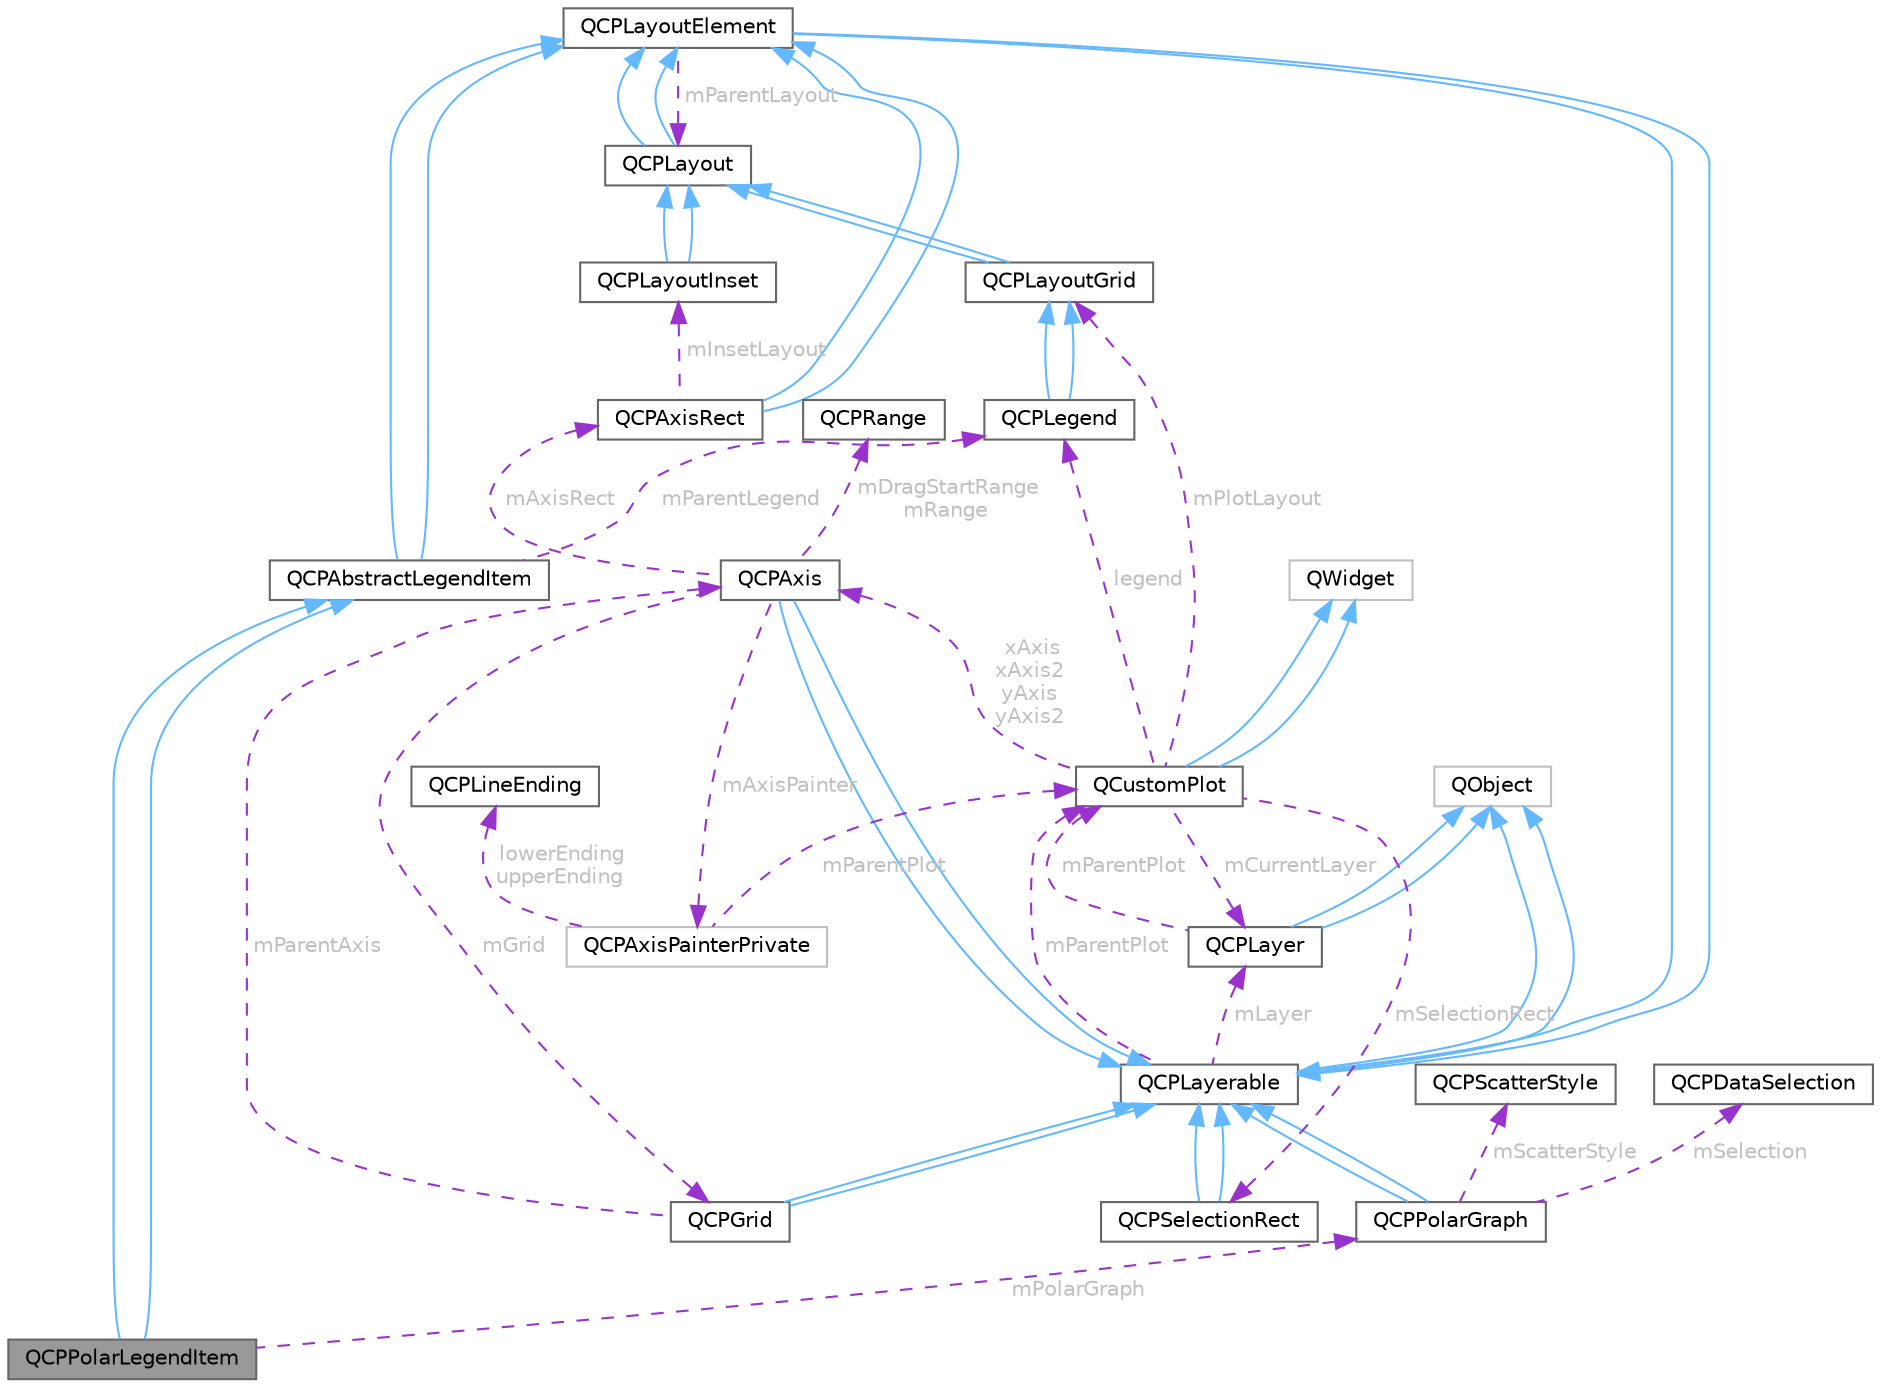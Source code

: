 digraph "QCPPolarLegendItem"
{
 // LATEX_PDF_SIZE
  bgcolor="transparent";
  edge [fontname=Helvetica,fontsize=10,labelfontname=Helvetica,labelfontsize=10];
  node [fontname=Helvetica,fontsize=10,shape=box,height=0.2,width=0.4];
  Node1 [id="Node000001",label="QCPPolarLegendItem",height=0.2,width=0.4,color="gray40", fillcolor="grey60", style="filled", fontcolor="black",tooltip="A legend item for polar plots."];
  Node2 -> Node1 [id="edge1_Node000001_Node000002",dir="back",color="steelblue1",style="solid",tooltip=" "];
  Node2 [id="Node000002",label="QCPAbstractLegendItem",height=0.2,width=0.4,color="gray40", fillcolor="white", style="filled",URL="$class_q_c_p_abstract_legend_item.html",tooltip="The abstract base class for all entries in a QCPLegend."];
  Node3 -> Node2 [id="edge2_Node000002_Node000003",dir="back",color="steelblue1",style="solid",tooltip=" "];
  Node3 [id="Node000003",label="QCPLayoutElement",height=0.2,width=0.4,color="gray40", fillcolor="white", style="filled",URL="$class_q_c_p_layout_element.html",tooltip="The abstract base class for all objects that form the layout system."];
  Node4 -> Node3 [id="edge3_Node000003_Node000004",dir="back",color="steelblue1",style="solid",tooltip=" "];
  Node4 [id="Node000004",label="QCPLayerable",height=0.2,width=0.4,color="gray40", fillcolor="white", style="filled",URL="$class_q_c_p_layerable.html",tooltip="Base class for all drawable objects."];
  Node5 -> Node4 [id="edge4_Node000004_Node000005",dir="back",color="steelblue1",style="solid",tooltip=" "];
  Node5 [id="Node000005",label="QObject",height=0.2,width=0.4,color="grey75", fillcolor="white", style="filled",tooltip=" "];
  Node5 -> Node4 [id="edge5_Node000004_Node000005",dir="back",color="steelblue1",style="solid",tooltip=" "];
  Node6 -> Node4 [id="edge6_Node000004_Node000006",dir="back",color="darkorchid3",style="dashed",tooltip=" ",label=" mParentPlot",fontcolor="grey" ];
  Node6 [id="Node000006",label="QCustomPlot",height=0.2,width=0.4,color="gray40", fillcolor="white", style="filled",URL="$class_q_custom_plot.html",tooltip="The central class of the library. This is the QWidget which displays the plot and interacts with the ..."];
  Node7 -> Node6 [id="edge7_Node000006_Node000007",dir="back",color="steelblue1",style="solid",tooltip=" "];
  Node7 [id="Node000007",label="QWidget",height=0.2,width=0.4,color="grey75", fillcolor="white", style="filled",tooltip=" "];
  Node7 -> Node6 [id="edge8_Node000006_Node000007",dir="back",color="steelblue1",style="solid",tooltip=" "];
  Node8 -> Node6 [id="edge9_Node000006_Node000008",dir="back",color="darkorchid3",style="dashed",tooltip=" ",label=" xAxis\nxAxis2\nyAxis\nyAxis2",fontcolor="grey" ];
  Node8 [id="Node000008",label="QCPAxis",height=0.2,width=0.4,color="gray40", fillcolor="white", style="filled",URL="$class_q_c_p_axis.html",tooltip="Manages a single axis inside a QCustomPlot."];
  Node4 -> Node8 [id="edge10_Node000008_Node000004",dir="back",color="steelblue1",style="solid",tooltip=" "];
  Node4 -> Node8 [id="edge11_Node000008_Node000004",dir="back",color="steelblue1",style="solid",tooltip=" "];
  Node9 -> Node8 [id="edge12_Node000008_Node000009",dir="back",color="darkorchid3",style="dashed",tooltip=" ",label=" mAxisRect",fontcolor="grey" ];
  Node9 [id="Node000009",label="QCPAxisRect",height=0.2,width=0.4,color="gray40", fillcolor="white", style="filled",URL="$class_q_c_p_axis_rect.html",tooltip="Holds multiple axes and arranges them in a rectangular shape."];
  Node3 -> Node9 [id="edge13_Node000009_Node000003",dir="back",color="steelblue1",style="solid",tooltip=" "];
  Node3 -> Node9 [id="edge14_Node000009_Node000003",dir="back",color="steelblue1",style="solid",tooltip=" "];
  Node10 -> Node9 [id="edge15_Node000009_Node000010",dir="back",color="darkorchid3",style="dashed",tooltip=" ",label=" mInsetLayout",fontcolor="grey" ];
  Node10 [id="Node000010",label="QCPLayoutInset",height=0.2,width=0.4,color="gray40", fillcolor="white", style="filled",URL="$class_q_c_p_layout_inset.html",tooltip="A layout that places child elements aligned to the border or arbitrarily positioned."];
  Node11 -> Node10 [id="edge16_Node000010_Node000011",dir="back",color="steelblue1",style="solid",tooltip=" "];
  Node11 [id="Node000011",label="QCPLayout",height=0.2,width=0.4,color="gray40", fillcolor="white", style="filled",URL="$class_q_c_p_layout.html",tooltip="The abstract base class for layouts."];
  Node3 -> Node11 [id="edge17_Node000011_Node000003",dir="back",color="steelblue1",style="solid",tooltip=" "];
  Node3 -> Node11 [id="edge18_Node000011_Node000003",dir="back",color="steelblue1",style="solid",tooltip=" "];
  Node11 -> Node10 [id="edge19_Node000010_Node000011",dir="back",color="steelblue1",style="solid",tooltip=" "];
  Node12 -> Node8 [id="edge20_Node000008_Node000012",dir="back",color="darkorchid3",style="dashed",tooltip=" ",label=" mDragStartRange\nmRange",fontcolor="grey" ];
  Node12 [id="Node000012",label="QCPRange",height=0.2,width=0.4,color="gray40", fillcolor="white", style="filled",URL="$class_q_c_p_range.html",tooltip="Represents the range an axis is encompassing."];
  Node13 -> Node8 [id="edge21_Node000008_Node000013",dir="back",color="darkorchid3",style="dashed",tooltip=" ",label=" mGrid",fontcolor="grey" ];
  Node13 [id="Node000013",label="QCPGrid",height=0.2,width=0.4,color="gray40", fillcolor="white", style="filled",URL="$class_q_c_p_grid.html",tooltip="Responsible for drawing the grid of a QCPAxis."];
  Node4 -> Node13 [id="edge22_Node000013_Node000004",dir="back",color="steelblue1",style="solid",tooltip=" "];
  Node4 -> Node13 [id="edge23_Node000013_Node000004",dir="back",color="steelblue1",style="solid",tooltip=" "];
  Node8 -> Node13 [id="edge24_Node000013_Node000008",dir="back",color="darkorchid3",style="dashed",tooltip=" ",label=" mParentAxis",fontcolor="grey" ];
  Node14 -> Node8 [id="edge25_Node000008_Node000014",dir="back",color="darkorchid3",style="dashed",tooltip=" ",label=" mAxisPainter",fontcolor="grey" ];
  Node14 [id="Node000014",label="QCPAxisPainterPrivate",height=0.2,width=0.4,color="grey75", fillcolor="white", style="filled",URL="$class_q_c_p_axis_painter_private.html",tooltip=" "];
  Node15 -> Node14 [id="edge26_Node000014_Node000015",dir="back",color="darkorchid3",style="dashed",tooltip=" ",label=" lowerEnding\nupperEnding",fontcolor="grey" ];
  Node15 [id="Node000015",label="QCPLineEnding",height=0.2,width=0.4,color="gray40", fillcolor="white", style="filled",URL="$class_q_c_p_line_ending.html",tooltip="Handles the different ending decorations for line-like items."];
  Node6 -> Node14 [id="edge27_Node000014_Node000006",dir="back",color="darkorchid3",style="dashed",tooltip=" ",label=" mParentPlot",fontcolor="grey" ];
  Node16 -> Node6 [id="edge28_Node000006_Node000016",dir="back",color="darkorchid3",style="dashed",tooltip=" ",label=" legend",fontcolor="grey" ];
  Node16 [id="Node000016",label="QCPLegend",height=0.2,width=0.4,color="gray40", fillcolor="white", style="filled",URL="$class_q_c_p_legend.html",tooltip="Manages a legend inside a QCustomPlot."];
  Node17 -> Node16 [id="edge29_Node000016_Node000017",dir="back",color="steelblue1",style="solid",tooltip=" "];
  Node17 [id="Node000017",label="QCPLayoutGrid",height=0.2,width=0.4,color="gray40", fillcolor="white", style="filled",URL="$class_q_c_p_layout_grid.html",tooltip="A layout that arranges child elements in a grid."];
  Node11 -> Node17 [id="edge30_Node000017_Node000011",dir="back",color="steelblue1",style="solid",tooltip=" "];
  Node11 -> Node17 [id="edge31_Node000017_Node000011",dir="back",color="steelblue1",style="solid",tooltip=" "];
  Node17 -> Node16 [id="edge32_Node000016_Node000017",dir="back",color="steelblue1",style="solid",tooltip=" "];
  Node17 -> Node6 [id="edge33_Node000006_Node000017",dir="back",color="darkorchid3",style="dashed",tooltip=" ",label=" mPlotLayout",fontcolor="grey" ];
  Node18 -> Node6 [id="edge34_Node000006_Node000018",dir="back",color="darkorchid3",style="dashed",tooltip=" ",label=" mCurrentLayer",fontcolor="grey" ];
  Node18 [id="Node000018",label="QCPLayer",height=0.2,width=0.4,color="gray40", fillcolor="white", style="filled",URL="$class_q_c_p_layer.html",tooltip="A layer that may contain objects, to control the rendering order."];
  Node5 -> Node18 [id="edge35_Node000018_Node000005",dir="back",color="steelblue1",style="solid",tooltip=" "];
  Node5 -> Node18 [id="edge36_Node000018_Node000005",dir="back",color="steelblue1",style="solid",tooltip=" "];
  Node6 -> Node18 [id="edge37_Node000018_Node000006",dir="back",color="darkorchid3",style="dashed",tooltip=" ",label=" mParentPlot",fontcolor="grey" ];
  Node19 -> Node6 [id="edge38_Node000006_Node000019",dir="back",color="darkorchid3",style="dashed",tooltip=" ",label=" mSelectionRect",fontcolor="grey" ];
  Node19 [id="Node000019",label="QCPSelectionRect",height=0.2,width=0.4,color="gray40", fillcolor="white", style="filled",URL="$class_q_c_p_selection_rect.html",tooltip="Provides rect/rubber-band data selection and range zoom interaction."];
  Node4 -> Node19 [id="edge39_Node000019_Node000004",dir="back",color="steelblue1",style="solid",tooltip=" "];
  Node4 -> Node19 [id="edge40_Node000019_Node000004",dir="back",color="steelblue1",style="solid",tooltip=" "];
  Node18 -> Node4 [id="edge41_Node000004_Node000018",dir="back",color="darkorchid3",style="dashed",tooltip=" ",label=" mLayer",fontcolor="grey" ];
  Node4 -> Node3 [id="edge42_Node000003_Node000004",dir="back",color="steelblue1",style="solid",tooltip=" "];
  Node11 -> Node3 [id="edge43_Node000003_Node000011",dir="back",color="darkorchid3",style="dashed",tooltip=" ",label=" mParentLayout",fontcolor="grey" ];
  Node3 -> Node2 [id="edge44_Node000002_Node000003",dir="back",color="steelblue1",style="solid",tooltip=" "];
  Node16 -> Node2 [id="edge45_Node000002_Node000016",dir="back",color="darkorchid3",style="dashed",tooltip=" ",label=" mParentLegend",fontcolor="grey" ];
  Node2 -> Node1 [id="edge46_Node000001_Node000002",dir="back",color="steelblue1",style="solid",tooltip=" "];
  Node20 -> Node1 [id="edge47_Node000001_Node000020",dir="back",color="darkorchid3",style="dashed",tooltip=" ",label=" mPolarGraph",fontcolor="grey" ];
  Node20 [id="Node000020",label="QCPPolarGraph",height=0.2,width=0.4,color="gray40", fillcolor="white", style="filled",URL="$class_q_c_p_polar_graph.html",tooltip="A radial graph used to display data in polar plots."];
  Node4 -> Node20 [id="edge48_Node000020_Node000004",dir="back",color="steelblue1",style="solid",tooltip=" "];
  Node4 -> Node20 [id="edge49_Node000020_Node000004",dir="back",color="steelblue1",style="solid",tooltip=" "];
  Node21 -> Node20 [id="edge50_Node000020_Node000021",dir="back",color="darkorchid3",style="dashed",tooltip=" ",label=" mScatterStyle",fontcolor="grey" ];
  Node21 [id="Node000021",label="QCPScatterStyle",height=0.2,width=0.4,color="gray40", fillcolor="white", style="filled",URL="$class_q_c_p_scatter_style.html",tooltip="Represents the visual appearance of scatter points."];
  Node22 -> Node20 [id="edge51_Node000020_Node000022",dir="back",color="darkorchid3",style="dashed",tooltip=" ",label=" mSelection",fontcolor="grey" ];
  Node22 [id="Node000022",label="QCPDataSelection",height=0.2,width=0.4,color="gray40", fillcolor="white", style="filled",URL="$class_q_c_p_data_selection.html",tooltip="Describes a data set by holding multiple QCPDataRange instances."];
}
